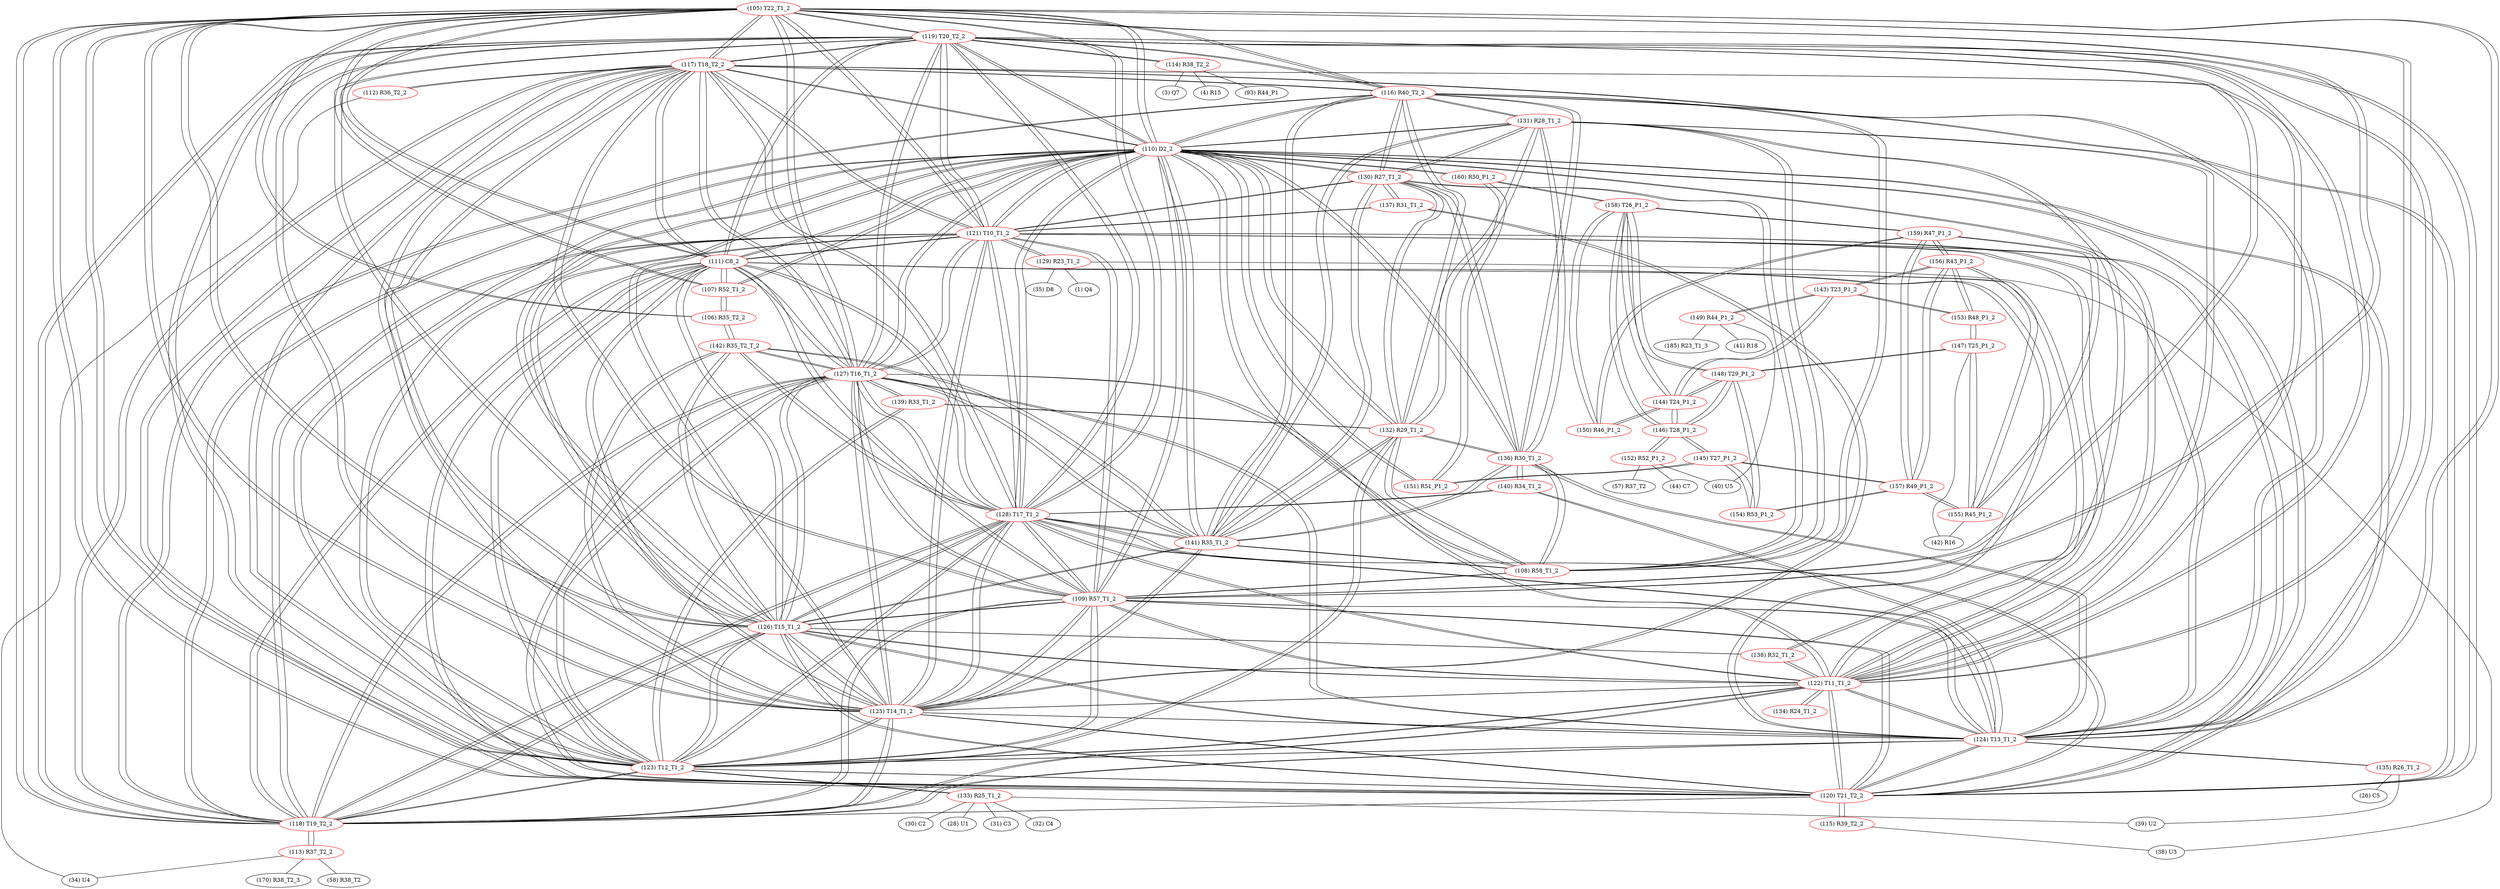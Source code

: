 graph {
	105 [label="(105) T22_T1_2" color=red]
	119 [label="(119) T20_T2_2"]
	117 [label="(117) T18_T2_2"]
	118 [label="(118) T19_T2_2"]
	120 [label="(120) T21_T2_2"]
	109 [label="(109) R57_T1_2"]
	110 [label="(110) D2_2"]
	122 [label="(122) T11_T1_2"]
	127 [label="(127) T16_T1_2"]
	128 [label="(128) T17_T1_2"]
	121 [label="(121) T10_T1_2"]
	123 [label="(123) T12_T1_2"]
	124 [label="(124) T13_T1_2"]
	125 [label="(125) T14_T1_2"]
	126 [label="(126) T15_T1_2"]
	111 [label="(111) C8_2"]
	116 [label="(116) R40_T2_2"]
	107 [label="(107) R52_T1_2"]
	106 [label="(106) R35_T2_2"]
	106 [label="(106) R35_T2_2" color=red]
	107 [label="(107) R52_T1_2"]
	105 [label="(105) T22_T1_2"]
	142 [label="(142) R35_T2_T_2"]
	107 [label="(107) R52_T1_2" color=red]
	110 [label="(110) D2_2"]
	111 [label="(111) C8_2"]
	106 [label="(106) R35_T2_2"]
	105 [label="(105) T22_T1_2"]
	108 [label="(108) R58_T1_2" color=red]
	109 [label="(109) R57_T1_2"]
	110 [label="(110) D2_2"]
	132 [label="(132) R29_T1_2"]
	141 [label="(141) R35_T1_2"]
	116 [label="(116) R40_T2_2"]
	136 [label="(136) R30_T1_2"]
	130 [label="(130) R27_T1_2"]
	131 [label="(131) R28_T1_2"]
	109 [label="(109) R57_T1_2" color=red]
	119 [label="(119) T20_T2_2"]
	117 [label="(117) T18_T2_2"]
	118 [label="(118) T19_T2_2"]
	120 [label="(120) T21_T2_2"]
	105 [label="(105) T22_T1_2"]
	110 [label="(110) D2_2"]
	122 [label="(122) T11_T1_2"]
	127 [label="(127) T16_T1_2"]
	128 [label="(128) T17_T1_2"]
	121 [label="(121) T10_T1_2"]
	123 [label="(123) T12_T1_2"]
	124 [label="(124) T13_T1_2"]
	125 [label="(125) T14_T1_2"]
	126 [label="(126) T15_T1_2"]
	111 [label="(111) C8_2"]
	108 [label="(108) R58_T1_2"]
	110 [label="(110) D2_2" color=red]
	119 [label="(119) T20_T2_2"]
	117 [label="(117) T18_T2_2"]
	118 [label="(118) T19_T2_2"]
	120 [label="(120) T21_T2_2"]
	109 [label="(109) R57_T1_2"]
	105 [label="(105) T22_T1_2"]
	122 [label="(122) T11_T1_2"]
	127 [label="(127) T16_T1_2"]
	128 [label="(128) T17_T1_2"]
	121 [label="(121) T10_T1_2"]
	123 [label="(123) T12_T1_2"]
	124 [label="(124) T13_T1_2"]
	125 [label="(125) T14_T1_2"]
	126 [label="(126) T15_T1_2"]
	111 [label="(111) C8_2"]
	107 [label="(107) R52_T1_2"]
	108 [label="(108) R58_T1_2"]
	132 [label="(132) R29_T1_2"]
	141 [label="(141) R35_T1_2"]
	116 [label="(116) R40_T2_2"]
	136 [label="(136) R30_T1_2"]
	130 [label="(130) R27_T1_2"]
	131 [label="(131) R28_T1_2"]
	151 [label="(151) R51_P1_2"]
	160 [label="(160) R50_P1_2"]
	111 [label="(111) C8_2" color=red]
	119 [label="(119) T20_T2_2"]
	117 [label="(117) T18_T2_2"]
	118 [label="(118) T19_T2_2"]
	120 [label="(120) T21_T2_2"]
	109 [label="(109) R57_T1_2"]
	105 [label="(105) T22_T1_2"]
	110 [label="(110) D2_2"]
	122 [label="(122) T11_T1_2"]
	127 [label="(127) T16_T1_2"]
	128 [label="(128) T17_T1_2"]
	121 [label="(121) T10_T1_2"]
	123 [label="(123) T12_T1_2"]
	124 [label="(124) T13_T1_2"]
	125 [label="(125) T14_T1_2"]
	126 [label="(126) T15_T1_2"]
	107 [label="(107) R52_T1_2"]
	112 [label="(112) R36_T2_2" color=red]
	34 [label="(34) U4"]
	117 [label="(117) T18_T2_2"]
	113 [label="(113) R37_T2_2" color=red]
	34 [label="(34) U4"]
	58 [label="(58) R38_T2"]
	170 [label="(170) R38_T2_3"]
	118 [label="(118) T19_T2_2"]
	114 [label="(114) R38_T2_2" color=red]
	3 [label="(3) Q7"]
	4 [label="(4) R15"]
	93 [label="(93) R44_P1"]
	119 [label="(119) T20_T2_2"]
	115 [label="(115) R39_T2_2" color=red]
	38 [label="(38) U3"]
	120 [label="(120) T21_T2_2"]
	116 [label="(116) R40_T2_2" color=red]
	132 [label="(132) R29_T1_2"]
	141 [label="(141) R35_T1_2"]
	136 [label="(136) R30_T1_2"]
	110 [label="(110) D2_2"]
	108 [label="(108) R58_T1_2"]
	130 [label="(130) R27_T1_2"]
	131 [label="(131) R28_T1_2"]
	105 [label="(105) T22_T1_2"]
	118 [label="(118) T19_T2_2"]
	117 [label="(117) T18_T2_2"]
	120 [label="(120) T21_T2_2"]
	119 [label="(119) T20_T2_2"]
	117 [label="(117) T18_T2_2" color=red]
	119 [label="(119) T20_T2_2"]
	118 [label="(118) T19_T2_2"]
	120 [label="(120) T21_T2_2"]
	109 [label="(109) R57_T1_2"]
	105 [label="(105) T22_T1_2"]
	110 [label="(110) D2_2"]
	122 [label="(122) T11_T1_2"]
	127 [label="(127) T16_T1_2"]
	128 [label="(128) T17_T1_2"]
	121 [label="(121) T10_T1_2"]
	123 [label="(123) T12_T1_2"]
	124 [label="(124) T13_T1_2"]
	125 [label="(125) T14_T1_2"]
	126 [label="(126) T15_T1_2"]
	111 [label="(111) C8_2"]
	116 [label="(116) R40_T2_2"]
	112 [label="(112) R36_T2_2"]
	118 [label="(118) T19_T2_2" color=red]
	119 [label="(119) T20_T2_2"]
	117 [label="(117) T18_T2_2"]
	120 [label="(120) T21_T2_2"]
	109 [label="(109) R57_T1_2"]
	105 [label="(105) T22_T1_2"]
	110 [label="(110) D2_2"]
	122 [label="(122) T11_T1_2"]
	127 [label="(127) T16_T1_2"]
	128 [label="(128) T17_T1_2"]
	121 [label="(121) T10_T1_2"]
	123 [label="(123) T12_T1_2"]
	124 [label="(124) T13_T1_2"]
	125 [label="(125) T14_T1_2"]
	126 [label="(126) T15_T1_2"]
	111 [label="(111) C8_2"]
	116 [label="(116) R40_T2_2"]
	113 [label="(113) R37_T2_2"]
	119 [label="(119) T20_T2_2" color=red]
	117 [label="(117) T18_T2_2"]
	118 [label="(118) T19_T2_2"]
	120 [label="(120) T21_T2_2"]
	109 [label="(109) R57_T1_2"]
	105 [label="(105) T22_T1_2"]
	110 [label="(110) D2_2"]
	122 [label="(122) T11_T1_2"]
	127 [label="(127) T16_T1_2"]
	128 [label="(128) T17_T1_2"]
	121 [label="(121) T10_T1_2"]
	123 [label="(123) T12_T1_2"]
	124 [label="(124) T13_T1_2"]
	125 [label="(125) T14_T1_2"]
	126 [label="(126) T15_T1_2"]
	111 [label="(111) C8_2"]
	116 [label="(116) R40_T2_2"]
	114 [label="(114) R38_T2_2"]
	120 [label="(120) T21_T2_2" color=red]
	119 [label="(119) T20_T2_2"]
	117 [label="(117) T18_T2_2"]
	118 [label="(118) T19_T2_2"]
	109 [label="(109) R57_T1_2"]
	105 [label="(105) T22_T1_2"]
	110 [label="(110) D2_2"]
	122 [label="(122) T11_T1_2"]
	127 [label="(127) T16_T1_2"]
	128 [label="(128) T17_T1_2"]
	121 [label="(121) T10_T1_2"]
	123 [label="(123) T12_T1_2"]
	124 [label="(124) T13_T1_2"]
	125 [label="(125) T14_T1_2"]
	126 [label="(126) T15_T1_2"]
	111 [label="(111) C8_2"]
	116 [label="(116) R40_T2_2"]
	115 [label="(115) R39_T2_2"]
	121 [label="(121) T10_T1_2" color=red]
	119 [label="(119) T20_T2_2"]
	117 [label="(117) T18_T2_2"]
	118 [label="(118) T19_T2_2"]
	120 [label="(120) T21_T2_2"]
	109 [label="(109) R57_T1_2"]
	105 [label="(105) T22_T1_2"]
	110 [label="(110) D2_2"]
	122 [label="(122) T11_T1_2"]
	127 [label="(127) T16_T1_2"]
	128 [label="(128) T17_T1_2"]
	123 [label="(123) T12_T1_2"]
	124 [label="(124) T13_T1_2"]
	125 [label="(125) T14_T1_2"]
	126 [label="(126) T15_T1_2"]
	111 [label="(111) C8_2"]
	129 [label="(129) R23_T1_2"]
	137 [label="(137) R31_T1_2"]
	130 [label="(130) R27_T1_2"]
	122 [label="(122) T11_T1_2" color=red]
	119 [label="(119) T20_T2_2"]
	117 [label="(117) T18_T2_2"]
	118 [label="(118) T19_T2_2"]
	120 [label="(120) T21_T2_2"]
	109 [label="(109) R57_T1_2"]
	105 [label="(105) T22_T1_2"]
	110 [label="(110) D2_2"]
	127 [label="(127) T16_T1_2"]
	128 [label="(128) T17_T1_2"]
	121 [label="(121) T10_T1_2"]
	123 [label="(123) T12_T1_2"]
	124 [label="(124) T13_T1_2"]
	125 [label="(125) T14_T1_2"]
	126 [label="(126) T15_T1_2"]
	111 [label="(111) C8_2"]
	134 [label="(134) R24_T1_2"]
	138 [label="(138) R32_T1_2"]
	131 [label="(131) R28_T1_2"]
	123 [label="(123) T12_T1_2" color=red]
	119 [label="(119) T20_T2_2"]
	117 [label="(117) T18_T2_2"]
	118 [label="(118) T19_T2_2"]
	120 [label="(120) T21_T2_2"]
	109 [label="(109) R57_T1_2"]
	105 [label="(105) T22_T1_2"]
	110 [label="(110) D2_2"]
	122 [label="(122) T11_T1_2"]
	127 [label="(127) T16_T1_2"]
	128 [label="(128) T17_T1_2"]
	121 [label="(121) T10_T1_2"]
	124 [label="(124) T13_T1_2"]
	125 [label="(125) T14_T1_2"]
	126 [label="(126) T15_T1_2"]
	111 [label="(111) C8_2"]
	139 [label="(139) R33_T1_2"]
	132 [label="(132) R29_T1_2"]
	133 [label="(133) R25_T1_2"]
	124 [label="(124) T13_T1_2" color=red]
	119 [label="(119) T20_T2_2"]
	117 [label="(117) T18_T2_2"]
	118 [label="(118) T19_T2_2"]
	120 [label="(120) T21_T2_2"]
	109 [label="(109) R57_T1_2"]
	105 [label="(105) T22_T1_2"]
	110 [label="(110) D2_2"]
	122 [label="(122) T11_T1_2"]
	127 [label="(127) T16_T1_2"]
	128 [label="(128) T17_T1_2"]
	121 [label="(121) T10_T1_2"]
	123 [label="(123) T12_T1_2"]
	125 [label="(125) T14_T1_2"]
	126 [label="(126) T15_T1_2"]
	111 [label="(111) C8_2"]
	136 [label="(136) R30_T1_2"]
	140 [label="(140) R34_T1_2"]
	135 [label="(135) R26_T1_2"]
	125 [label="(125) T14_T1_2" color=red]
	119 [label="(119) T20_T2_2"]
	117 [label="(117) T18_T2_2"]
	118 [label="(118) T19_T2_2"]
	120 [label="(120) T21_T2_2"]
	109 [label="(109) R57_T1_2"]
	105 [label="(105) T22_T1_2"]
	110 [label="(110) D2_2"]
	122 [label="(122) T11_T1_2"]
	127 [label="(127) T16_T1_2"]
	128 [label="(128) T17_T1_2"]
	121 [label="(121) T10_T1_2"]
	123 [label="(123) T12_T1_2"]
	124 [label="(124) T13_T1_2"]
	126 [label="(126) T15_T1_2"]
	111 [label="(111) C8_2"]
	141 [label="(141) R35_T1_2"]
	142 [label="(142) R35_T2_T_2"]
	137 [label="(137) R31_T1_2"]
	126 [label="(126) T15_T1_2" color=red]
	119 [label="(119) T20_T2_2"]
	117 [label="(117) T18_T2_2"]
	118 [label="(118) T19_T2_2"]
	120 [label="(120) T21_T2_2"]
	109 [label="(109) R57_T1_2"]
	105 [label="(105) T22_T1_2"]
	110 [label="(110) D2_2"]
	122 [label="(122) T11_T1_2"]
	127 [label="(127) T16_T1_2"]
	128 [label="(128) T17_T1_2"]
	121 [label="(121) T10_T1_2"]
	123 [label="(123) T12_T1_2"]
	124 [label="(124) T13_T1_2"]
	125 [label="(125) T14_T1_2"]
	111 [label="(111) C8_2"]
	141 [label="(141) R35_T1_2"]
	142 [label="(142) R35_T2_T_2"]
	138 [label="(138) R32_T1_2"]
	127 [label="(127) T16_T1_2" color=red]
	119 [label="(119) T20_T2_2"]
	117 [label="(117) T18_T2_2"]
	118 [label="(118) T19_T2_2"]
	120 [label="(120) T21_T2_2"]
	109 [label="(109) R57_T1_2"]
	105 [label="(105) T22_T1_2"]
	110 [label="(110) D2_2"]
	122 [label="(122) T11_T1_2"]
	128 [label="(128) T17_T1_2"]
	121 [label="(121) T10_T1_2"]
	123 [label="(123) T12_T1_2"]
	124 [label="(124) T13_T1_2"]
	125 [label="(125) T14_T1_2"]
	126 [label="(126) T15_T1_2"]
	111 [label="(111) C8_2"]
	141 [label="(141) R35_T1_2"]
	142 [label="(142) R35_T2_T_2"]
	139 [label="(139) R33_T1_2"]
	128 [label="(128) T17_T1_2" color=red]
	119 [label="(119) T20_T2_2"]
	117 [label="(117) T18_T2_2"]
	118 [label="(118) T19_T2_2"]
	120 [label="(120) T21_T2_2"]
	109 [label="(109) R57_T1_2"]
	105 [label="(105) T22_T1_2"]
	110 [label="(110) D2_2"]
	122 [label="(122) T11_T1_2"]
	127 [label="(127) T16_T1_2"]
	121 [label="(121) T10_T1_2"]
	123 [label="(123) T12_T1_2"]
	124 [label="(124) T13_T1_2"]
	125 [label="(125) T14_T1_2"]
	126 [label="(126) T15_T1_2"]
	111 [label="(111) C8_2"]
	141 [label="(141) R35_T1_2"]
	142 [label="(142) R35_T2_T_2"]
	140 [label="(140) R34_T1_2"]
	129 [label="(129) R23_T1_2" color=red]
	1 [label="(1) Q4"]
	35 [label="(35) D8"]
	38 [label="(38) U3"]
	121 [label="(121) T10_T1_2"]
	130 [label="(130) R27_T1_2" color=red]
	132 [label="(132) R29_T1_2"]
	141 [label="(141) R35_T1_2"]
	116 [label="(116) R40_T2_2"]
	136 [label="(136) R30_T1_2"]
	110 [label="(110) D2_2"]
	108 [label="(108) R58_T1_2"]
	131 [label="(131) R28_T1_2"]
	121 [label="(121) T10_T1_2"]
	137 [label="(137) R31_T1_2"]
	131 [label="(131) R28_T1_2" color=red]
	132 [label="(132) R29_T1_2"]
	141 [label="(141) R35_T1_2"]
	116 [label="(116) R40_T2_2"]
	136 [label="(136) R30_T1_2"]
	110 [label="(110) D2_2"]
	108 [label="(108) R58_T1_2"]
	130 [label="(130) R27_T1_2"]
	138 [label="(138) R32_T1_2"]
	122 [label="(122) T11_T1_2"]
	132 [label="(132) R29_T1_2" color=red]
	141 [label="(141) R35_T1_2"]
	116 [label="(116) R40_T2_2"]
	136 [label="(136) R30_T1_2"]
	110 [label="(110) D2_2"]
	108 [label="(108) R58_T1_2"]
	130 [label="(130) R27_T1_2"]
	131 [label="(131) R28_T1_2"]
	139 [label="(139) R33_T1_2"]
	123 [label="(123) T12_T1_2"]
	133 [label="(133) R25_T1_2" color=red]
	39 [label="(39) U2"]
	28 [label="(28) U1"]
	31 [label="(31) C3"]
	32 [label="(32) C4"]
	30 [label="(30) C2"]
	123 [label="(123) T12_T1_2"]
	134 [label="(134) R24_T1_2" color=red]
	122 [label="(122) T11_T1_2"]
	135 [label="(135) R26_T1_2" color=red]
	26 [label="(26) C5"]
	39 [label="(39) U2"]
	124 [label="(124) T13_T1_2"]
	136 [label="(136) R30_T1_2" color=red]
	132 [label="(132) R29_T1_2"]
	141 [label="(141) R35_T1_2"]
	116 [label="(116) R40_T2_2"]
	110 [label="(110) D2_2"]
	108 [label="(108) R58_T1_2"]
	130 [label="(130) R27_T1_2"]
	131 [label="(131) R28_T1_2"]
	140 [label="(140) R34_T1_2"]
	124 [label="(124) T13_T1_2"]
	137 [label="(137) R31_T1_2" color=red]
	121 [label="(121) T10_T1_2"]
	130 [label="(130) R27_T1_2"]
	125 [label="(125) T14_T1_2"]
	138 [label="(138) R32_T1_2" color=red]
	126 [label="(126) T15_T1_2"]
	131 [label="(131) R28_T1_2"]
	122 [label="(122) T11_T1_2"]
	139 [label="(139) R33_T1_2" color=red]
	127 [label="(127) T16_T1_2"]
	132 [label="(132) R29_T1_2"]
	123 [label="(123) T12_T1_2"]
	140 [label="(140) R34_T1_2" color=red]
	128 [label="(128) T17_T1_2"]
	136 [label="(136) R30_T1_2"]
	124 [label="(124) T13_T1_2"]
	141 [label="(141) R35_T1_2" color=red]
	132 [label="(132) R29_T1_2"]
	116 [label="(116) R40_T2_2"]
	136 [label="(136) R30_T1_2"]
	110 [label="(110) D2_2"]
	108 [label="(108) R58_T1_2"]
	130 [label="(130) R27_T1_2"]
	131 [label="(131) R28_T1_2"]
	127 [label="(127) T16_T1_2"]
	126 [label="(126) T15_T1_2"]
	125 [label="(125) T14_T1_2"]
	128 [label="(128) T17_T1_2"]
	142 [label="(142) R35_T2_T_2"]
	142 [label="(142) R35_T2_T_2" color=red]
	127 [label="(127) T16_T1_2"]
	126 [label="(126) T15_T1_2"]
	141 [label="(141) R35_T1_2"]
	125 [label="(125) T14_T1_2"]
	128 [label="(128) T17_T1_2"]
	106 [label="(106) R35_T2_2"]
	143 [label="(143) T23_P1_2" color=red]
	153 [label="(153) R48_P1_2"]
	156 [label="(156) R43_P1_2"]
	144 [label="(144) T24_P1_2"]
	149 [label="(149) R44_P1_2"]
	144 [label="(144) T24_P1_2" color=red]
	158 [label="(158) T26_P1_2"]
	148 [label="(148) T29_P1_2"]
	146 [label="(146) T28_P1_2"]
	150 [label="(150) R46_P1_2"]
	143 [label="(143) T23_P1_2"]
	145 [label="(145) T27_P1_2" color=red]
	151 [label="(151) R51_P1_2"]
	146 [label="(146) T28_P1_2"]
	154 [label="(154) R53_P1_2"]
	157 [label="(157) R49_P1_2"]
	146 [label="(146) T28_P1_2" color=red]
	158 [label="(158) T26_P1_2"]
	144 [label="(144) T24_P1_2"]
	148 [label="(148) T29_P1_2"]
	152 [label="(152) R52_P1_2"]
	145 [label="(145) T27_P1_2"]
	147 [label="(147) T25_P1_2" color=red]
	148 [label="(148) T29_P1_2"]
	153 [label="(153) R48_P1_2"]
	155 [label="(155) R45_P1_2"]
	42 [label="(42) R16"]
	148 [label="(148) T29_P1_2" color=red]
	158 [label="(158) T26_P1_2"]
	144 [label="(144) T24_P1_2"]
	146 [label="(146) T28_P1_2"]
	147 [label="(147) T25_P1_2"]
	154 [label="(154) R53_P1_2"]
	149 [label="(149) R44_P1_2" color=red]
	41 [label="(41) R18"]
	40 [label="(40) U5"]
	185 [label="(185) R23_T1_3"]
	143 [label="(143) T23_P1_2"]
	150 [label="(150) R46_P1_2" color=red]
	158 [label="(158) T26_P1_2"]
	159 [label="(159) R47_P1_2"]
	144 [label="(144) T24_P1_2"]
	151 [label="(151) R51_P1_2" color=red]
	145 [label="(145) T27_P1_2"]
	160 [label="(160) R50_P1_2"]
	110 [label="(110) D2_2"]
	152 [label="(152) R52_P1_2" color=red]
	44 [label="(44) C7"]
	40 [label="(40) U5"]
	57 [label="(57) R37_T2"]
	146 [label="(146) T28_P1_2"]
	153 [label="(153) R48_P1_2" color=red]
	147 [label="(147) T25_P1_2"]
	143 [label="(143) T23_P1_2"]
	156 [label="(156) R43_P1_2"]
	154 [label="(154) R53_P1_2" color=red]
	148 [label="(148) T29_P1_2"]
	145 [label="(145) T27_P1_2"]
	157 [label="(157) R49_P1_2"]
	155 [label="(155) R45_P1_2" color=red]
	159 [label="(159) R47_P1_2"]
	156 [label="(156) R43_P1_2"]
	157 [label="(157) R49_P1_2"]
	147 [label="(147) T25_P1_2"]
	42 [label="(42) R16"]
	156 [label="(156) R43_P1_2" color=red]
	153 [label="(153) R48_P1_2"]
	143 [label="(143) T23_P1_2"]
	159 [label="(159) R47_P1_2"]
	155 [label="(155) R45_P1_2"]
	157 [label="(157) R49_P1_2"]
	157 [label="(157) R49_P1_2" color=red]
	159 [label="(159) R47_P1_2"]
	155 [label="(155) R45_P1_2"]
	156 [label="(156) R43_P1_2"]
	145 [label="(145) T27_P1_2"]
	154 [label="(154) R53_P1_2"]
	158 [label="(158) T26_P1_2" color=red]
	160 [label="(160) R50_P1_2"]
	144 [label="(144) T24_P1_2"]
	148 [label="(148) T29_P1_2"]
	146 [label="(146) T28_P1_2"]
	150 [label="(150) R46_P1_2"]
	159 [label="(159) R47_P1_2"]
	159 [label="(159) R47_P1_2" color=red]
	155 [label="(155) R45_P1_2"]
	156 [label="(156) R43_P1_2"]
	157 [label="(157) R49_P1_2"]
	158 [label="(158) T26_P1_2"]
	150 [label="(150) R46_P1_2"]
	160 [label="(160) R50_P1_2" color=red]
	158 [label="(158) T26_P1_2"]
	151 [label="(151) R51_P1_2"]
	110 [label="(110) D2_2"]
	105 -- 119
	105 -- 117
	105 -- 118
	105 -- 120
	105 -- 109
	105 -- 110
	105 -- 122
	105 -- 127
	105 -- 128
	105 -- 121
	105 -- 123
	105 -- 124
	105 -- 125
	105 -- 126
	105 -- 111
	105 -- 116
	105 -- 107
	105 -- 106
	106 -- 107
	106 -- 105
	106 -- 142
	107 -- 110
	107 -- 111
	107 -- 106
	107 -- 105
	108 -- 109
	108 -- 110
	108 -- 132
	108 -- 141
	108 -- 116
	108 -- 136
	108 -- 130
	108 -- 131
	109 -- 119
	109 -- 117
	109 -- 118
	109 -- 120
	109 -- 105
	109 -- 110
	109 -- 122
	109 -- 127
	109 -- 128
	109 -- 121
	109 -- 123
	109 -- 124
	109 -- 125
	109 -- 126
	109 -- 111
	109 -- 108
	110 -- 119
	110 -- 117
	110 -- 118
	110 -- 120
	110 -- 109
	110 -- 105
	110 -- 122
	110 -- 127
	110 -- 128
	110 -- 121
	110 -- 123
	110 -- 124
	110 -- 125
	110 -- 126
	110 -- 111
	110 -- 107
	110 -- 108
	110 -- 132
	110 -- 141
	110 -- 116
	110 -- 136
	110 -- 130
	110 -- 131
	110 -- 151
	110 -- 160
	111 -- 119
	111 -- 117
	111 -- 118
	111 -- 120
	111 -- 109
	111 -- 105
	111 -- 110
	111 -- 122
	111 -- 127
	111 -- 128
	111 -- 121
	111 -- 123
	111 -- 124
	111 -- 125
	111 -- 126
	111 -- 107
	112 -- 34
	112 -- 117
	113 -- 34
	113 -- 58
	113 -- 170
	113 -- 118
	114 -- 3
	114 -- 4
	114 -- 93
	114 -- 119
	115 -- 38
	115 -- 120
	116 -- 132
	116 -- 141
	116 -- 136
	116 -- 110
	116 -- 108
	116 -- 130
	116 -- 131
	116 -- 105
	116 -- 118
	116 -- 117
	116 -- 120
	116 -- 119
	117 -- 119
	117 -- 118
	117 -- 120
	117 -- 109
	117 -- 105
	117 -- 110
	117 -- 122
	117 -- 127
	117 -- 128
	117 -- 121
	117 -- 123
	117 -- 124
	117 -- 125
	117 -- 126
	117 -- 111
	117 -- 116
	117 -- 112
	118 -- 119
	118 -- 117
	118 -- 120
	118 -- 109
	118 -- 105
	118 -- 110
	118 -- 122
	118 -- 127
	118 -- 128
	118 -- 121
	118 -- 123
	118 -- 124
	118 -- 125
	118 -- 126
	118 -- 111
	118 -- 116
	118 -- 113
	119 -- 117
	119 -- 118
	119 -- 120
	119 -- 109
	119 -- 105
	119 -- 110
	119 -- 122
	119 -- 127
	119 -- 128
	119 -- 121
	119 -- 123
	119 -- 124
	119 -- 125
	119 -- 126
	119 -- 111
	119 -- 116
	119 -- 114
	120 -- 119
	120 -- 117
	120 -- 118
	120 -- 109
	120 -- 105
	120 -- 110
	120 -- 122
	120 -- 127
	120 -- 128
	120 -- 121
	120 -- 123
	120 -- 124
	120 -- 125
	120 -- 126
	120 -- 111
	120 -- 116
	120 -- 115
	121 -- 119
	121 -- 117
	121 -- 118
	121 -- 120
	121 -- 109
	121 -- 105
	121 -- 110
	121 -- 122
	121 -- 127
	121 -- 128
	121 -- 123
	121 -- 124
	121 -- 125
	121 -- 126
	121 -- 111
	121 -- 129
	121 -- 137
	121 -- 130
	122 -- 119
	122 -- 117
	122 -- 118
	122 -- 120
	122 -- 109
	122 -- 105
	122 -- 110
	122 -- 127
	122 -- 128
	122 -- 121
	122 -- 123
	122 -- 124
	122 -- 125
	122 -- 126
	122 -- 111
	122 -- 134
	122 -- 138
	122 -- 131
	123 -- 119
	123 -- 117
	123 -- 118
	123 -- 120
	123 -- 109
	123 -- 105
	123 -- 110
	123 -- 122
	123 -- 127
	123 -- 128
	123 -- 121
	123 -- 124
	123 -- 125
	123 -- 126
	123 -- 111
	123 -- 139
	123 -- 132
	123 -- 133
	124 -- 119
	124 -- 117
	124 -- 118
	124 -- 120
	124 -- 109
	124 -- 105
	124 -- 110
	124 -- 122
	124 -- 127
	124 -- 128
	124 -- 121
	124 -- 123
	124 -- 125
	124 -- 126
	124 -- 111
	124 -- 136
	124 -- 140
	124 -- 135
	125 -- 119
	125 -- 117
	125 -- 118
	125 -- 120
	125 -- 109
	125 -- 105
	125 -- 110
	125 -- 122
	125 -- 127
	125 -- 128
	125 -- 121
	125 -- 123
	125 -- 124
	125 -- 126
	125 -- 111
	125 -- 141
	125 -- 142
	125 -- 137
	126 -- 119
	126 -- 117
	126 -- 118
	126 -- 120
	126 -- 109
	126 -- 105
	126 -- 110
	126 -- 122
	126 -- 127
	126 -- 128
	126 -- 121
	126 -- 123
	126 -- 124
	126 -- 125
	126 -- 111
	126 -- 141
	126 -- 142
	126 -- 138
	127 -- 119
	127 -- 117
	127 -- 118
	127 -- 120
	127 -- 109
	127 -- 105
	127 -- 110
	127 -- 122
	127 -- 128
	127 -- 121
	127 -- 123
	127 -- 124
	127 -- 125
	127 -- 126
	127 -- 111
	127 -- 141
	127 -- 142
	127 -- 139
	128 -- 119
	128 -- 117
	128 -- 118
	128 -- 120
	128 -- 109
	128 -- 105
	128 -- 110
	128 -- 122
	128 -- 127
	128 -- 121
	128 -- 123
	128 -- 124
	128 -- 125
	128 -- 126
	128 -- 111
	128 -- 141
	128 -- 142
	128 -- 140
	129 -- 1
	129 -- 35
	129 -- 38
	129 -- 121
	130 -- 132
	130 -- 141
	130 -- 116
	130 -- 136
	130 -- 110
	130 -- 108
	130 -- 131
	130 -- 121
	130 -- 137
	131 -- 132
	131 -- 141
	131 -- 116
	131 -- 136
	131 -- 110
	131 -- 108
	131 -- 130
	131 -- 138
	131 -- 122
	132 -- 141
	132 -- 116
	132 -- 136
	132 -- 110
	132 -- 108
	132 -- 130
	132 -- 131
	132 -- 139
	132 -- 123
	133 -- 39
	133 -- 28
	133 -- 31
	133 -- 32
	133 -- 30
	133 -- 123
	134 -- 122
	135 -- 26
	135 -- 39
	135 -- 124
	136 -- 132
	136 -- 141
	136 -- 116
	136 -- 110
	136 -- 108
	136 -- 130
	136 -- 131
	136 -- 140
	136 -- 124
	137 -- 121
	137 -- 130
	137 -- 125
	138 -- 126
	138 -- 131
	138 -- 122
	139 -- 127
	139 -- 132
	139 -- 123
	140 -- 128
	140 -- 136
	140 -- 124
	141 -- 132
	141 -- 116
	141 -- 136
	141 -- 110
	141 -- 108
	141 -- 130
	141 -- 131
	141 -- 127
	141 -- 126
	141 -- 125
	141 -- 128
	141 -- 142
	142 -- 127
	142 -- 126
	142 -- 141
	142 -- 125
	142 -- 128
	142 -- 106
	143 -- 153
	143 -- 156
	143 -- 144
	143 -- 149
	144 -- 158
	144 -- 148
	144 -- 146
	144 -- 150
	144 -- 143
	145 -- 151
	145 -- 146
	145 -- 154
	145 -- 157
	146 -- 158
	146 -- 144
	146 -- 148
	146 -- 152
	146 -- 145
	147 -- 148
	147 -- 153
	147 -- 155
	147 -- 42
	148 -- 158
	148 -- 144
	148 -- 146
	148 -- 147
	148 -- 154
	149 -- 41
	149 -- 40
	149 -- 185
	149 -- 143
	150 -- 158
	150 -- 159
	150 -- 144
	151 -- 145
	151 -- 160
	151 -- 110
	152 -- 44
	152 -- 40
	152 -- 57
	152 -- 146
	153 -- 147
	153 -- 143
	153 -- 156
	154 -- 148
	154 -- 145
	154 -- 157
	155 -- 159
	155 -- 156
	155 -- 157
	155 -- 147
	155 -- 42
	156 -- 153
	156 -- 143
	156 -- 159
	156 -- 155
	156 -- 157
	157 -- 159
	157 -- 155
	157 -- 156
	157 -- 145
	157 -- 154
	158 -- 160
	158 -- 144
	158 -- 148
	158 -- 146
	158 -- 150
	158 -- 159
	159 -- 155
	159 -- 156
	159 -- 157
	159 -- 158
	159 -- 150
	160 -- 158
	160 -- 151
	160 -- 110
}